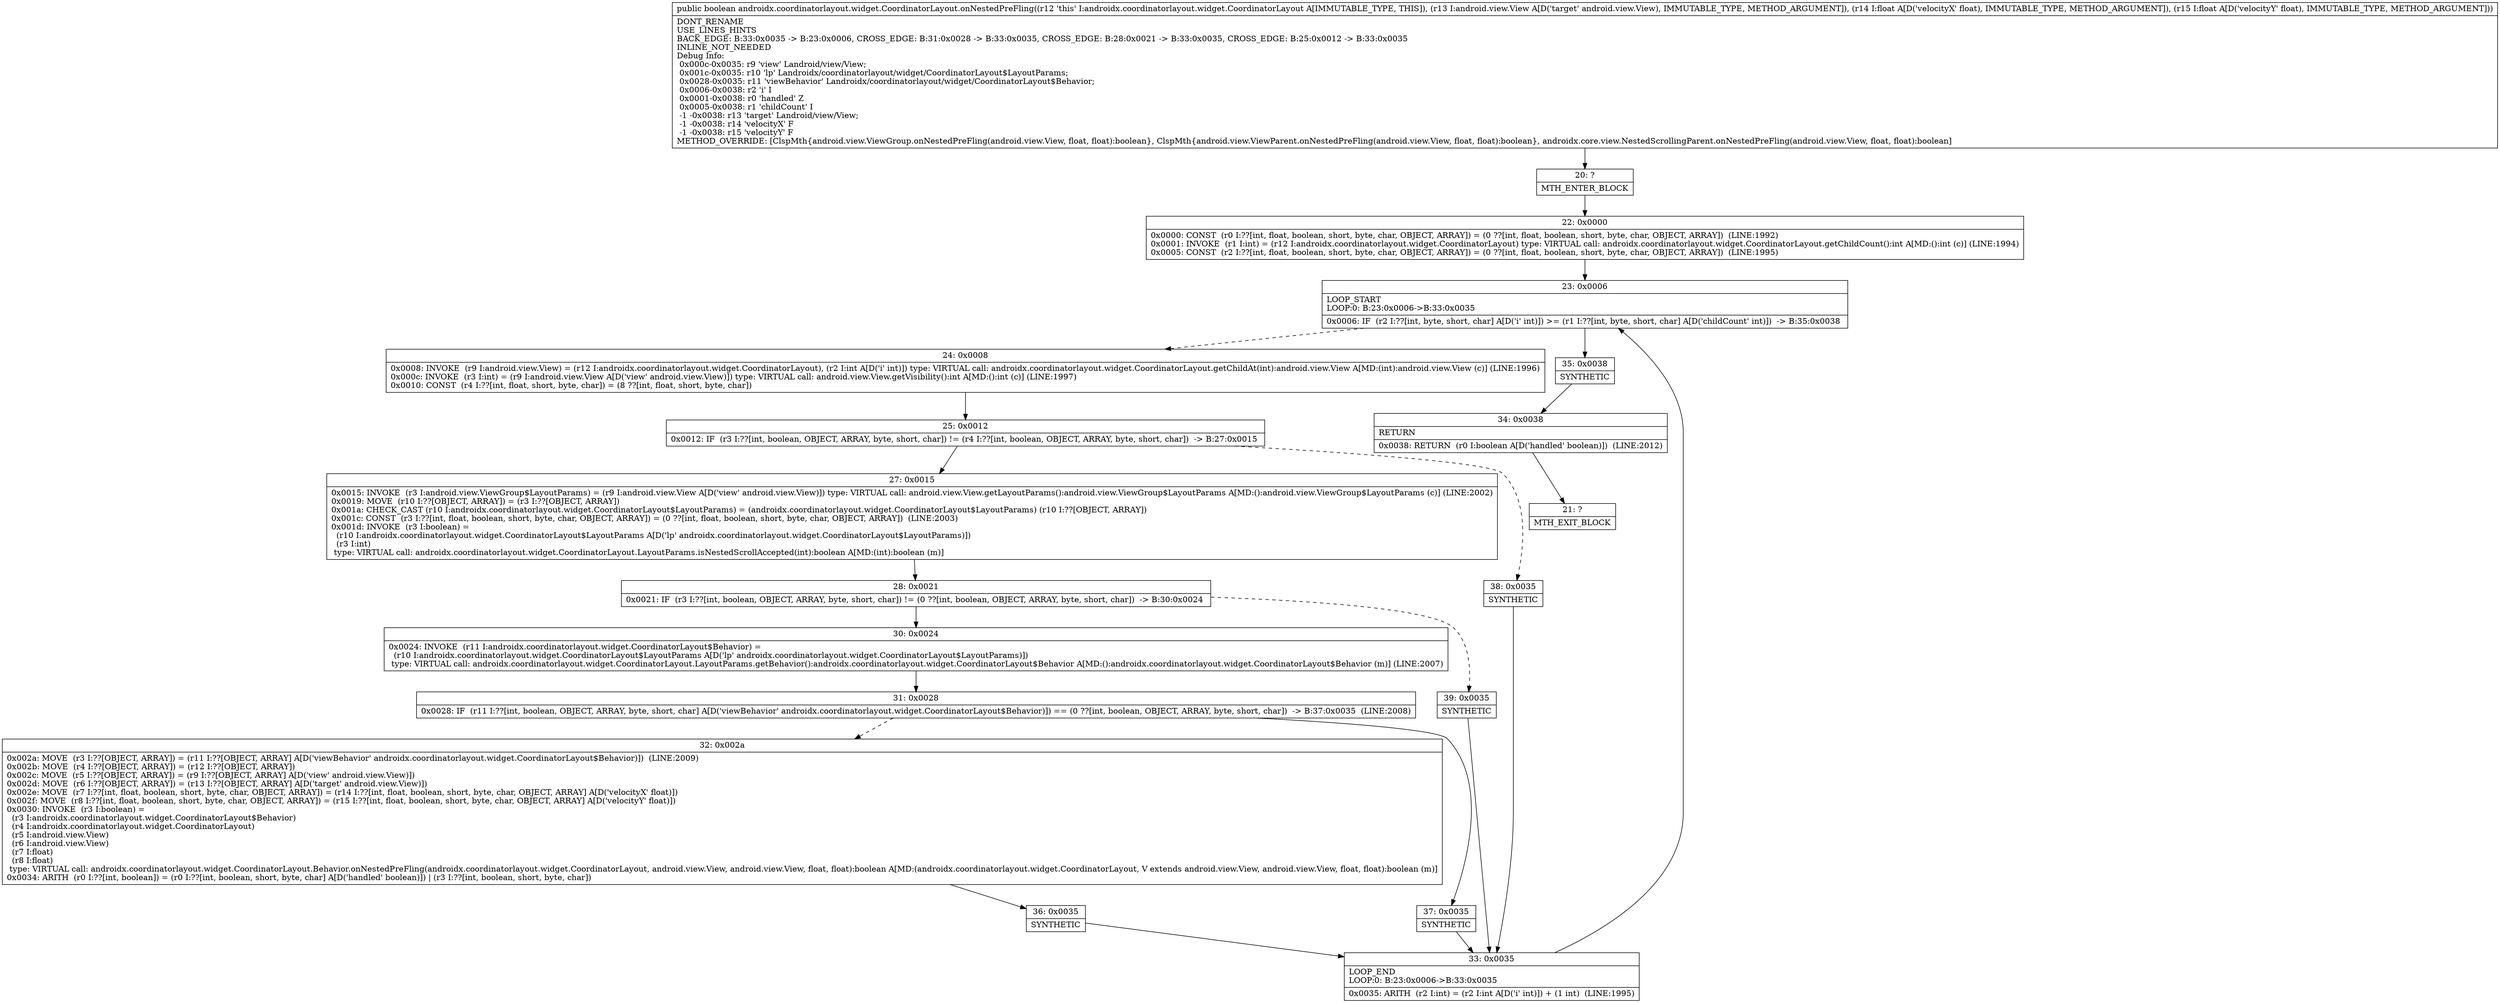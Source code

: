 digraph "CFG forandroidx.coordinatorlayout.widget.CoordinatorLayout.onNestedPreFling(Landroid\/view\/View;FF)Z" {
Node_20 [shape=record,label="{20\:\ ?|MTH_ENTER_BLOCK\l}"];
Node_22 [shape=record,label="{22\:\ 0x0000|0x0000: CONST  (r0 I:??[int, float, boolean, short, byte, char, OBJECT, ARRAY]) = (0 ??[int, float, boolean, short, byte, char, OBJECT, ARRAY])  (LINE:1992)\l0x0001: INVOKE  (r1 I:int) = (r12 I:androidx.coordinatorlayout.widget.CoordinatorLayout) type: VIRTUAL call: androidx.coordinatorlayout.widget.CoordinatorLayout.getChildCount():int A[MD:():int (c)] (LINE:1994)\l0x0005: CONST  (r2 I:??[int, float, boolean, short, byte, char, OBJECT, ARRAY]) = (0 ??[int, float, boolean, short, byte, char, OBJECT, ARRAY])  (LINE:1995)\l}"];
Node_23 [shape=record,label="{23\:\ 0x0006|LOOP_START\lLOOP:0: B:23:0x0006\-\>B:33:0x0035\l|0x0006: IF  (r2 I:??[int, byte, short, char] A[D('i' int)]) \>= (r1 I:??[int, byte, short, char] A[D('childCount' int)])  \-\> B:35:0x0038 \l}"];
Node_24 [shape=record,label="{24\:\ 0x0008|0x0008: INVOKE  (r9 I:android.view.View) = (r12 I:androidx.coordinatorlayout.widget.CoordinatorLayout), (r2 I:int A[D('i' int)]) type: VIRTUAL call: androidx.coordinatorlayout.widget.CoordinatorLayout.getChildAt(int):android.view.View A[MD:(int):android.view.View (c)] (LINE:1996)\l0x000c: INVOKE  (r3 I:int) = (r9 I:android.view.View A[D('view' android.view.View)]) type: VIRTUAL call: android.view.View.getVisibility():int A[MD:():int (c)] (LINE:1997)\l0x0010: CONST  (r4 I:??[int, float, short, byte, char]) = (8 ??[int, float, short, byte, char]) \l}"];
Node_25 [shape=record,label="{25\:\ 0x0012|0x0012: IF  (r3 I:??[int, boolean, OBJECT, ARRAY, byte, short, char]) != (r4 I:??[int, boolean, OBJECT, ARRAY, byte, short, char])  \-\> B:27:0x0015 \l}"];
Node_27 [shape=record,label="{27\:\ 0x0015|0x0015: INVOKE  (r3 I:android.view.ViewGroup$LayoutParams) = (r9 I:android.view.View A[D('view' android.view.View)]) type: VIRTUAL call: android.view.View.getLayoutParams():android.view.ViewGroup$LayoutParams A[MD:():android.view.ViewGroup$LayoutParams (c)] (LINE:2002)\l0x0019: MOVE  (r10 I:??[OBJECT, ARRAY]) = (r3 I:??[OBJECT, ARRAY]) \l0x001a: CHECK_CAST (r10 I:androidx.coordinatorlayout.widget.CoordinatorLayout$LayoutParams) = (androidx.coordinatorlayout.widget.CoordinatorLayout$LayoutParams) (r10 I:??[OBJECT, ARRAY]) \l0x001c: CONST  (r3 I:??[int, float, boolean, short, byte, char, OBJECT, ARRAY]) = (0 ??[int, float, boolean, short, byte, char, OBJECT, ARRAY])  (LINE:2003)\l0x001d: INVOKE  (r3 I:boolean) = \l  (r10 I:androidx.coordinatorlayout.widget.CoordinatorLayout$LayoutParams A[D('lp' androidx.coordinatorlayout.widget.CoordinatorLayout$LayoutParams)])\l  (r3 I:int)\l type: VIRTUAL call: androidx.coordinatorlayout.widget.CoordinatorLayout.LayoutParams.isNestedScrollAccepted(int):boolean A[MD:(int):boolean (m)]\l}"];
Node_28 [shape=record,label="{28\:\ 0x0021|0x0021: IF  (r3 I:??[int, boolean, OBJECT, ARRAY, byte, short, char]) != (0 ??[int, boolean, OBJECT, ARRAY, byte, short, char])  \-\> B:30:0x0024 \l}"];
Node_30 [shape=record,label="{30\:\ 0x0024|0x0024: INVOKE  (r11 I:androidx.coordinatorlayout.widget.CoordinatorLayout$Behavior) = \l  (r10 I:androidx.coordinatorlayout.widget.CoordinatorLayout$LayoutParams A[D('lp' androidx.coordinatorlayout.widget.CoordinatorLayout$LayoutParams)])\l type: VIRTUAL call: androidx.coordinatorlayout.widget.CoordinatorLayout.LayoutParams.getBehavior():androidx.coordinatorlayout.widget.CoordinatorLayout$Behavior A[MD:():androidx.coordinatorlayout.widget.CoordinatorLayout$Behavior (m)] (LINE:2007)\l}"];
Node_31 [shape=record,label="{31\:\ 0x0028|0x0028: IF  (r11 I:??[int, boolean, OBJECT, ARRAY, byte, short, char] A[D('viewBehavior' androidx.coordinatorlayout.widget.CoordinatorLayout$Behavior)]) == (0 ??[int, boolean, OBJECT, ARRAY, byte, short, char])  \-\> B:37:0x0035  (LINE:2008)\l}"];
Node_32 [shape=record,label="{32\:\ 0x002a|0x002a: MOVE  (r3 I:??[OBJECT, ARRAY]) = (r11 I:??[OBJECT, ARRAY] A[D('viewBehavior' androidx.coordinatorlayout.widget.CoordinatorLayout$Behavior)])  (LINE:2009)\l0x002b: MOVE  (r4 I:??[OBJECT, ARRAY]) = (r12 I:??[OBJECT, ARRAY]) \l0x002c: MOVE  (r5 I:??[OBJECT, ARRAY]) = (r9 I:??[OBJECT, ARRAY] A[D('view' android.view.View)]) \l0x002d: MOVE  (r6 I:??[OBJECT, ARRAY]) = (r13 I:??[OBJECT, ARRAY] A[D('target' android.view.View)]) \l0x002e: MOVE  (r7 I:??[int, float, boolean, short, byte, char, OBJECT, ARRAY]) = (r14 I:??[int, float, boolean, short, byte, char, OBJECT, ARRAY] A[D('velocityX' float)]) \l0x002f: MOVE  (r8 I:??[int, float, boolean, short, byte, char, OBJECT, ARRAY]) = (r15 I:??[int, float, boolean, short, byte, char, OBJECT, ARRAY] A[D('velocityY' float)]) \l0x0030: INVOKE  (r3 I:boolean) = \l  (r3 I:androidx.coordinatorlayout.widget.CoordinatorLayout$Behavior)\l  (r4 I:androidx.coordinatorlayout.widget.CoordinatorLayout)\l  (r5 I:android.view.View)\l  (r6 I:android.view.View)\l  (r7 I:float)\l  (r8 I:float)\l type: VIRTUAL call: androidx.coordinatorlayout.widget.CoordinatorLayout.Behavior.onNestedPreFling(androidx.coordinatorlayout.widget.CoordinatorLayout, android.view.View, android.view.View, float, float):boolean A[MD:(androidx.coordinatorlayout.widget.CoordinatorLayout, V extends android.view.View, android.view.View, float, float):boolean (m)]\l0x0034: ARITH  (r0 I:??[int, boolean]) = (r0 I:??[int, boolean, short, byte, char] A[D('handled' boolean)]) \| (r3 I:??[int, boolean, short, byte, char]) \l}"];
Node_36 [shape=record,label="{36\:\ 0x0035|SYNTHETIC\l}"];
Node_33 [shape=record,label="{33\:\ 0x0035|LOOP_END\lLOOP:0: B:23:0x0006\-\>B:33:0x0035\l|0x0035: ARITH  (r2 I:int) = (r2 I:int A[D('i' int)]) + (1 int)  (LINE:1995)\l}"];
Node_37 [shape=record,label="{37\:\ 0x0035|SYNTHETIC\l}"];
Node_39 [shape=record,label="{39\:\ 0x0035|SYNTHETIC\l}"];
Node_38 [shape=record,label="{38\:\ 0x0035|SYNTHETIC\l}"];
Node_35 [shape=record,label="{35\:\ 0x0038|SYNTHETIC\l}"];
Node_34 [shape=record,label="{34\:\ 0x0038|RETURN\l|0x0038: RETURN  (r0 I:boolean A[D('handled' boolean)])  (LINE:2012)\l}"];
Node_21 [shape=record,label="{21\:\ ?|MTH_EXIT_BLOCK\l}"];
MethodNode[shape=record,label="{public boolean androidx.coordinatorlayout.widget.CoordinatorLayout.onNestedPreFling((r12 'this' I:androidx.coordinatorlayout.widget.CoordinatorLayout A[IMMUTABLE_TYPE, THIS]), (r13 I:android.view.View A[D('target' android.view.View), IMMUTABLE_TYPE, METHOD_ARGUMENT]), (r14 I:float A[D('velocityX' float), IMMUTABLE_TYPE, METHOD_ARGUMENT]), (r15 I:float A[D('velocityY' float), IMMUTABLE_TYPE, METHOD_ARGUMENT]))  | DONT_RENAME\lUSE_LINES_HINTS\lBACK_EDGE: B:33:0x0035 \-\> B:23:0x0006, CROSS_EDGE: B:31:0x0028 \-\> B:33:0x0035, CROSS_EDGE: B:28:0x0021 \-\> B:33:0x0035, CROSS_EDGE: B:25:0x0012 \-\> B:33:0x0035\lINLINE_NOT_NEEDED\lDebug Info:\l  0x000c\-0x0035: r9 'view' Landroid\/view\/View;\l  0x001c\-0x0035: r10 'lp' Landroidx\/coordinatorlayout\/widget\/CoordinatorLayout$LayoutParams;\l  0x0028\-0x0035: r11 'viewBehavior' Landroidx\/coordinatorlayout\/widget\/CoordinatorLayout$Behavior;\l  0x0006\-0x0038: r2 'i' I\l  0x0001\-0x0038: r0 'handled' Z\l  0x0005\-0x0038: r1 'childCount' I\l  \-1 \-0x0038: r13 'target' Landroid\/view\/View;\l  \-1 \-0x0038: r14 'velocityX' F\l  \-1 \-0x0038: r15 'velocityY' F\lMETHOD_OVERRIDE: [ClspMth\{android.view.ViewGroup.onNestedPreFling(android.view.View, float, float):boolean\}, ClspMth\{android.view.ViewParent.onNestedPreFling(android.view.View, float, float):boolean\}, androidx.core.view.NestedScrollingParent.onNestedPreFling(android.view.View, float, float):boolean]\l}"];
MethodNode -> Node_20;Node_20 -> Node_22;
Node_22 -> Node_23;
Node_23 -> Node_24[style=dashed];
Node_23 -> Node_35;
Node_24 -> Node_25;
Node_25 -> Node_27;
Node_25 -> Node_38[style=dashed];
Node_27 -> Node_28;
Node_28 -> Node_30;
Node_28 -> Node_39[style=dashed];
Node_30 -> Node_31;
Node_31 -> Node_32[style=dashed];
Node_31 -> Node_37;
Node_32 -> Node_36;
Node_36 -> Node_33;
Node_33 -> Node_23;
Node_37 -> Node_33;
Node_39 -> Node_33;
Node_38 -> Node_33;
Node_35 -> Node_34;
Node_34 -> Node_21;
}

